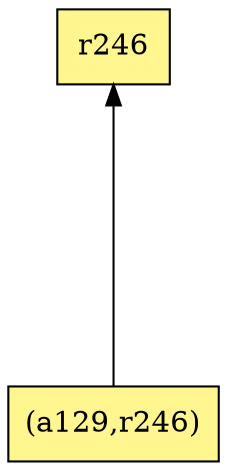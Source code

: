 digraph G {
rankdir=BT;ranksep="2.0";
"(a129,r246)" [shape=record,fillcolor=khaki1,style=filled,label="{(a129,r246)}"];
"r246" [shape=record,fillcolor=khaki1,style=filled,label="{r246}"];
"(a129,r246)" -> "r246"
}